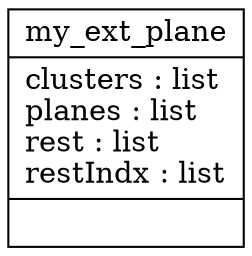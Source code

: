 digraph "classes_No_Name" {
charset="utf-8"
rankdir=BT
"0" [label="{my_ext_plane|clusters : list\lplanes : list\lrest : list\lrestIndx : list\l|}", shape="record"];
}
